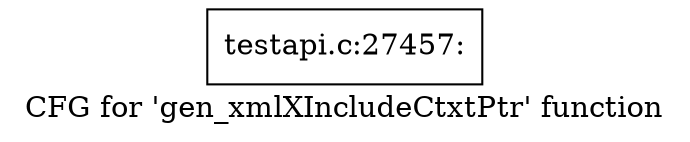 digraph "CFG for 'gen_xmlXIncludeCtxtPtr' function" {
	label="CFG for 'gen_xmlXIncludeCtxtPtr' function";

	Node0x4f9e490 [shape=record,label="{testapi.c:27457:}"];
}
